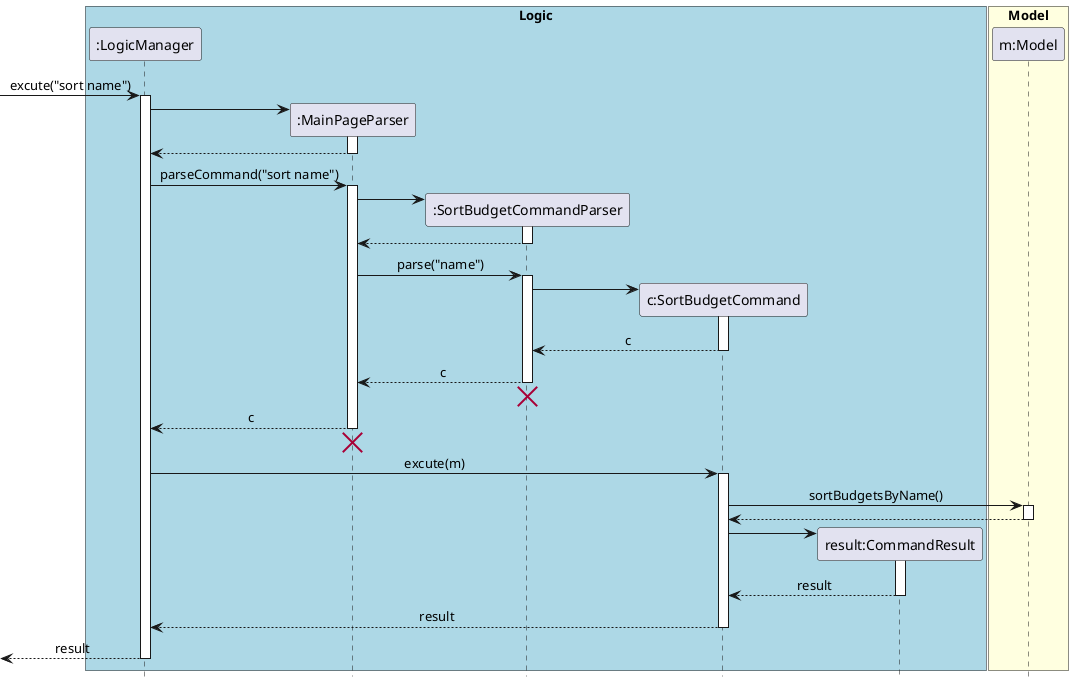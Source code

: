 @startuml
skinparam Sequence {
    MessageAlign center
}
hide footbox
box "Logic" #LightBlue
participant ":LogicManager" as LM
participant ":MainPageParser" as MPP
participant ":SortBudgetCommandParser" as SBCP
participant "c:SortBudgetCommand" as SBC
participant "result:CommandResult" as CR

end box

box "Model" #LightYellow
participant "m:Model" as M
end box

[-> LM : excute("sort name")
activate LM
create MPP
LM -> MPP
activate MPP
LM <-- MPP
deactivate MPP
LM -> MPP : parseCommand("sort name")
activate MPP

create SBCP
MPP -> SBCP
activate SBCP
MPP <-- SBCP
deactivate SBCP
MPP -> SBCP : parse("name")
activate SBCP

create SBC
SBCP -> SBC
activate SBC
SBCP <-- SBC : c
deactivate SBC
MPP <-- SBCP : c
deactivate SBCP
MPP <-[hidden]- SBCP
destroy SBCP

deactivate SBCP
LM <-- MPP : c
deactivate MPP
LM <-[hidden]- MPP
destroy MPP


LM -> SBC: excute(m)
activate SBC
SBC -> M : sortBudgetsByName()
activate M
SBC <-- M
deactivate M

create CR
SBC -> CR
activate CR
SBC <-- CR : result
deactivate CR

LM <-- SBC: result
deactivate SBC
[<-- LM: result
deactivate LM

@enduml
